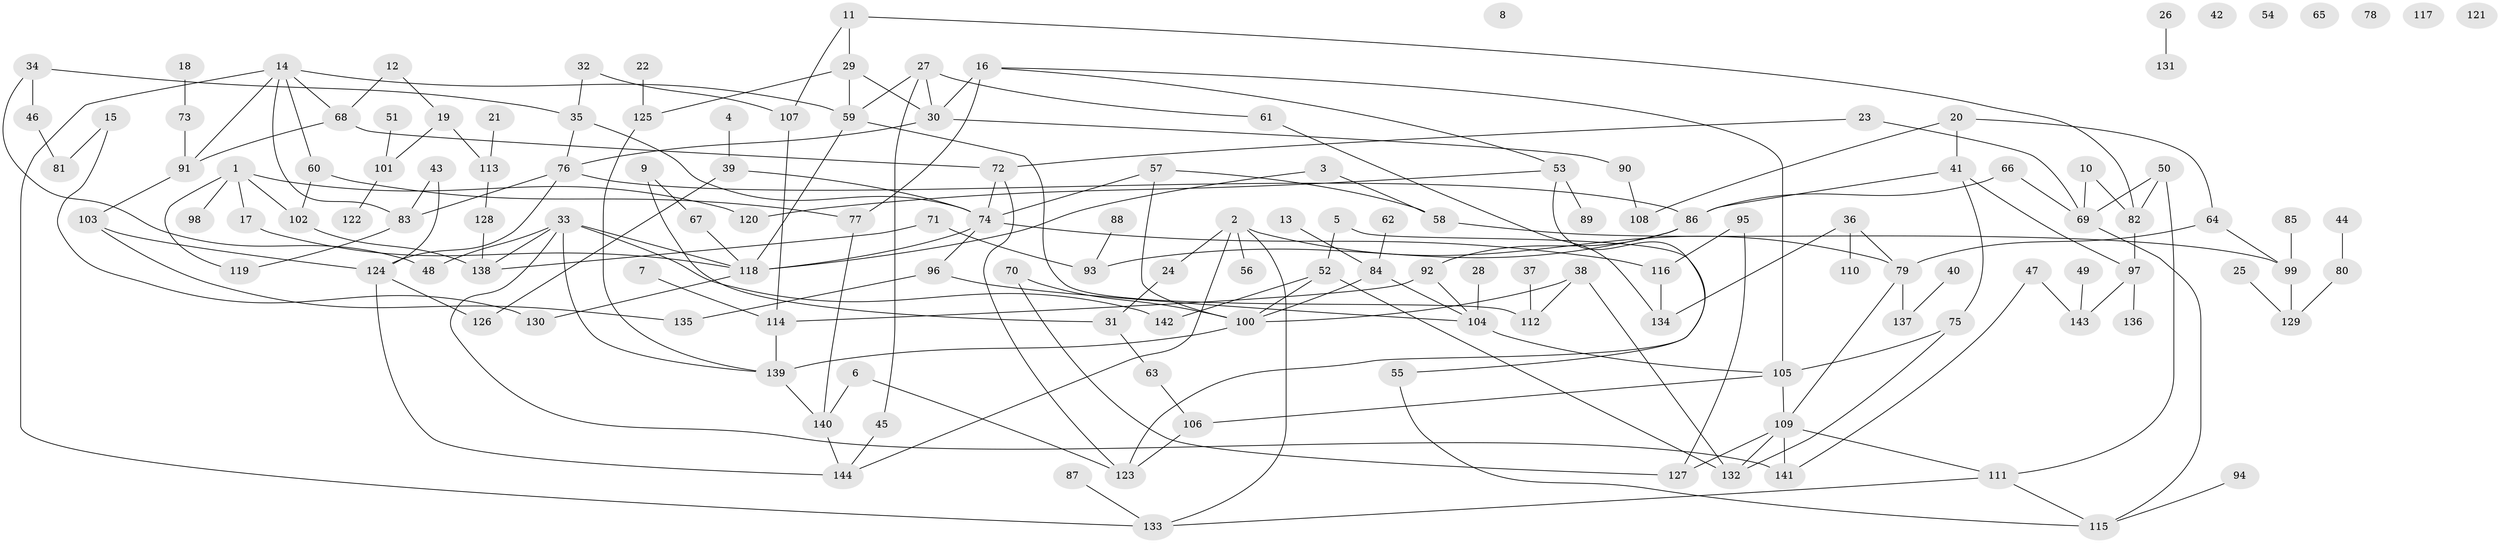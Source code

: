 // coarse degree distribution, {1: 0.18604651162790697, 0: 0.18604651162790697, 4: 0.13953488372093023, 7: 0.06976744186046512, 2: 0.16279069767441862, 8: 0.11627906976744186, 5: 0.06976744186046512, 3: 0.046511627906976744, 10: 0.023255813953488372}
// Generated by graph-tools (version 1.1) at 2025/42/03/04/25 21:42:43]
// undirected, 144 vertices, 195 edges
graph export_dot {
graph [start="1"]
  node [color=gray90,style=filled];
  1;
  2;
  3;
  4;
  5;
  6;
  7;
  8;
  9;
  10;
  11;
  12;
  13;
  14;
  15;
  16;
  17;
  18;
  19;
  20;
  21;
  22;
  23;
  24;
  25;
  26;
  27;
  28;
  29;
  30;
  31;
  32;
  33;
  34;
  35;
  36;
  37;
  38;
  39;
  40;
  41;
  42;
  43;
  44;
  45;
  46;
  47;
  48;
  49;
  50;
  51;
  52;
  53;
  54;
  55;
  56;
  57;
  58;
  59;
  60;
  61;
  62;
  63;
  64;
  65;
  66;
  67;
  68;
  69;
  70;
  71;
  72;
  73;
  74;
  75;
  76;
  77;
  78;
  79;
  80;
  81;
  82;
  83;
  84;
  85;
  86;
  87;
  88;
  89;
  90;
  91;
  92;
  93;
  94;
  95;
  96;
  97;
  98;
  99;
  100;
  101;
  102;
  103;
  104;
  105;
  106;
  107;
  108;
  109;
  110;
  111;
  112;
  113;
  114;
  115;
  116;
  117;
  118;
  119;
  120;
  121;
  122;
  123;
  124;
  125;
  126;
  127;
  128;
  129;
  130;
  131;
  132;
  133;
  134;
  135;
  136;
  137;
  138;
  139;
  140;
  141;
  142;
  143;
  144;
  1 -- 17;
  1 -- 98;
  1 -- 102;
  1 -- 119;
  1 -- 120;
  2 -- 24;
  2 -- 56;
  2 -- 79;
  2 -- 133;
  2 -- 144;
  3 -- 58;
  3 -- 118;
  4 -- 39;
  5 -- 52;
  5 -- 55;
  6 -- 123;
  6 -- 140;
  7 -- 114;
  9 -- 31;
  9 -- 67;
  10 -- 69;
  10 -- 82;
  11 -- 29;
  11 -- 82;
  11 -- 107;
  12 -- 19;
  12 -- 68;
  13 -- 84;
  14 -- 59;
  14 -- 60;
  14 -- 68;
  14 -- 83;
  14 -- 91;
  14 -- 133;
  15 -- 81;
  15 -- 130;
  16 -- 30;
  16 -- 53;
  16 -- 77;
  16 -- 105;
  17 -- 118;
  18 -- 73;
  19 -- 101;
  19 -- 113;
  20 -- 41;
  20 -- 64;
  20 -- 108;
  21 -- 113;
  22 -- 125;
  23 -- 69;
  23 -- 72;
  24 -- 31;
  25 -- 129;
  26 -- 131;
  27 -- 30;
  27 -- 45;
  27 -- 59;
  27 -- 61;
  28 -- 104;
  29 -- 30;
  29 -- 59;
  29 -- 125;
  30 -- 76;
  30 -- 90;
  31 -- 63;
  32 -- 35;
  32 -- 107;
  33 -- 48;
  33 -- 118;
  33 -- 138;
  33 -- 139;
  33 -- 141;
  33 -- 142;
  34 -- 35;
  34 -- 46;
  34 -- 48;
  35 -- 74;
  35 -- 76;
  36 -- 79;
  36 -- 110;
  36 -- 134;
  37 -- 112;
  38 -- 100;
  38 -- 112;
  38 -- 132;
  39 -- 74;
  39 -- 126;
  40 -- 137;
  41 -- 75;
  41 -- 86;
  41 -- 97;
  43 -- 83;
  43 -- 124;
  44 -- 80;
  45 -- 144;
  46 -- 81;
  47 -- 141;
  47 -- 143;
  49 -- 143;
  50 -- 69;
  50 -- 82;
  50 -- 111;
  51 -- 101;
  52 -- 100;
  52 -- 132;
  52 -- 142;
  53 -- 89;
  53 -- 120;
  53 -- 123;
  55 -- 115;
  57 -- 58;
  57 -- 74;
  57 -- 100;
  58 -- 99;
  59 -- 112;
  59 -- 118;
  60 -- 77;
  60 -- 102;
  61 -- 134;
  62 -- 84;
  63 -- 106;
  64 -- 79;
  64 -- 99;
  66 -- 69;
  66 -- 86;
  67 -- 118;
  68 -- 72;
  68 -- 91;
  69 -- 115;
  70 -- 100;
  70 -- 127;
  71 -- 93;
  71 -- 138;
  72 -- 74;
  72 -- 123;
  73 -- 91;
  74 -- 96;
  74 -- 116;
  74 -- 118;
  75 -- 105;
  75 -- 132;
  76 -- 83;
  76 -- 86;
  76 -- 124;
  77 -- 140;
  79 -- 109;
  79 -- 137;
  80 -- 129;
  82 -- 97;
  83 -- 119;
  84 -- 100;
  84 -- 104;
  85 -- 99;
  86 -- 92;
  86 -- 93;
  87 -- 133;
  88 -- 93;
  90 -- 108;
  91 -- 103;
  92 -- 104;
  92 -- 114;
  94 -- 115;
  95 -- 116;
  95 -- 127;
  96 -- 104;
  96 -- 135;
  97 -- 136;
  97 -- 143;
  99 -- 129;
  100 -- 139;
  101 -- 122;
  102 -- 138;
  103 -- 124;
  103 -- 135;
  104 -- 105;
  105 -- 106;
  105 -- 109;
  106 -- 123;
  107 -- 114;
  109 -- 111;
  109 -- 127;
  109 -- 132;
  109 -- 141;
  111 -- 115;
  111 -- 133;
  113 -- 128;
  114 -- 139;
  116 -- 134;
  118 -- 130;
  124 -- 126;
  124 -- 144;
  125 -- 139;
  128 -- 138;
  139 -- 140;
  140 -- 144;
}
